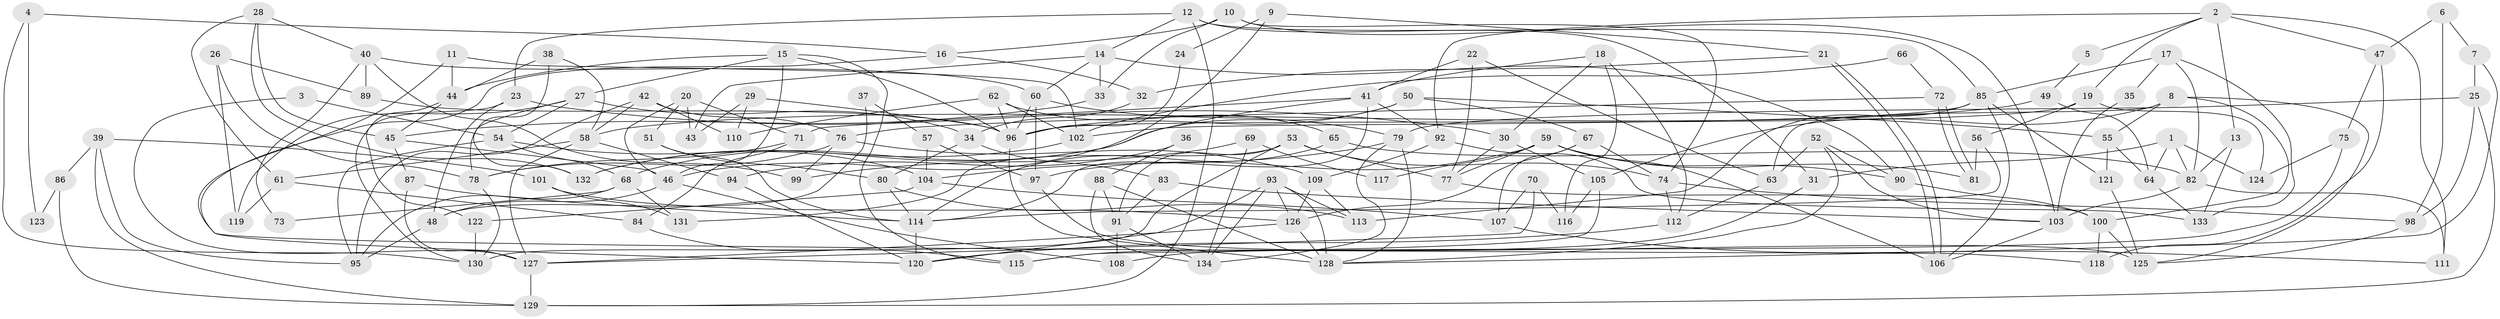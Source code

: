 // coarse degree distribution, {8: 0.07407407407407407, 7: 0.1111111111111111, 6: 0.2345679012345679, 3: 0.2345679012345679, 4: 0.1728395061728395, 5: 0.13580246913580246, 2: 0.012345679012345678, 12: 0.012345679012345678, 9: 0.012345679012345678}
// Generated by graph-tools (version 1.1) at 2025/52/02/27/25 19:52:04]
// undirected, 134 vertices, 268 edges
graph export_dot {
graph [start="1"]
  node [color=gray90,style=filled];
  1;
  2;
  3;
  4;
  5;
  6;
  7;
  8;
  9;
  10;
  11;
  12;
  13;
  14;
  15;
  16;
  17;
  18;
  19;
  20;
  21;
  22;
  23;
  24;
  25;
  26;
  27;
  28;
  29;
  30;
  31;
  32;
  33;
  34;
  35;
  36;
  37;
  38;
  39;
  40;
  41;
  42;
  43;
  44;
  45;
  46;
  47;
  48;
  49;
  50;
  51;
  52;
  53;
  54;
  55;
  56;
  57;
  58;
  59;
  60;
  61;
  62;
  63;
  64;
  65;
  66;
  67;
  68;
  69;
  70;
  71;
  72;
  73;
  74;
  75;
  76;
  77;
  78;
  79;
  80;
  81;
  82;
  83;
  84;
  85;
  86;
  87;
  88;
  89;
  90;
  91;
  92;
  93;
  94;
  95;
  96;
  97;
  98;
  99;
  100;
  101;
  102;
  103;
  104;
  105;
  106;
  107;
  108;
  109;
  110;
  111;
  112;
  113;
  114;
  115;
  116;
  117;
  118;
  119;
  120;
  121;
  122;
  123;
  124;
  125;
  126;
  127;
  128;
  129;
  130;
  131;
  132;
  133;
  134;
  1 -- 31;
  1 -- 82;
  1 -- 64;
  1 -- 124;
  2 -- 92;
  2 -- 19;
  2 -- 5;
  2 -- 13;
  2 -- 47;
  2 -- 111;
  3 -- 127;
  3 -- 54;
  4 -- 16;
  4 -- 130;
  4 -- 123;
  5 -- 49;
  6 -- 98;
  6 -- 47;
  6 -- 7;
  7 -- 128;
  7 -- 25;
  8 -- 100;
  8 -- 125;
  8 -- 55;
  8 -- 63;
  8 -- 105;
  9 -- 46;
  9 -- 21;
  9 -- 24;
  10 -- 33;
  10 -- 103;
  10 -- 16;
  10 -- 74;
  11 -- 118;
  11 -- 102;
  11 -- 44;
  12 -- 14;
  12 -- 23;
  12 -- 31;
  12 -- 85;
  12 -- 129;
  13 -- 133;
  13 -- 82;
  14 -- 60;
  14 -- 90;
  14 -- 33;
  14 -- 43;
  15 -- 46;
  15 -- 96;
  15 -- 27;
  15 -- 44;
  15 -- 115;
  16 -- 120;
  16 -- 32;
  17 -- 82;
  17 -- 85;
  17 -- 35;
  17 -- 133;
  18 -- 116;
  18 -- 30;
  18 -- 41;
  18 -- 112;
  19 -- 56;
  19 -- 96;
  19 -- 124;
  20 -- 51;
  20 -- 71;
  20 -- 43;
  20 -- 46;
  21 -- 106;
  21 -- 106;
  21 -- 32;
  22 -- 77;
  22 -- 63;
  22 -- 41;
  23 -- 130;
  23 -- 48;
  23 -- 30;
  24 -- 96;
  25 -- 79;
  25 -- 98;
  25 -- 129;
  26 -- 119;
  26 -- 78;
  26 -- 89;
  27 -- 34;
  27 -- 54;
  27 -- 78;
  27 -- 119;
  28 -- 61;
  28 -- 45;
  28 -- 40;
  28 -- 132;
  29 -- 43;
  29 -- 96;
  29 -- 110;
  30 -- 77;
  30 -- 105;
  31 -- 115;
  32 -- 34;
  33 -- 45;
  34 -- 83;
  34 -- 80;
  35 -- 103;
  36 -- 88;
  36 -- 94;
  37 -- 57;
  37 -- 48;
  38 -- 44;
  38 -- 132;
  38 -- 58;
  39 -- 95;
  39 -- 129;
  39 -- 86;
  39 -- 101;
  40 -- 89;
  40 -- 60;
  40 -- 73;
  40 -- 99;
  41 -- 68;
  41 -- 71;
  41 -- 92;
  41 -- 114;
  42 -- 110;
  42 -- 76;
  42 -- 58;
  42 -- 95;
  44 -- 45;
  44 -- 122;
  45 -- 87;
  45 -- 46;
  46 -- 48;
  46 -- 108;
  47 -- 75;
  47 -- 118;
  48 -- 95;
  49 -- 64;
  49 -- 58;
  50 -- 67;
  50 -- 96;
  50 -- 55;
  50 -- 132;
  51 -- 80;
  51 -- 114;
  52 -- 103;
  52 -- 128;
  52 -- 63;
  52 -- 90;
  53 -- 74;
  53 -- 77;
  53 -- 91;
  53 -- 130;
  53 -- 131;
  54 -- 95;
  54 -- 68;
  54 -- 104;
  55 -- 64;
  55 -- 121;
  56 -- 114;
  56 -- 81;
  57 -- 97;
  57 -- 104;
  58 -- 61;
  58 -- 94;
  58 -- 127;
  59 -- 97;
  59 -- 106;
  59 -- 77;
  59 -- 81;
  59 -- 90;
  59 -- 117;
  60 -- 96;
  60 -- 79;
  60 -- 97;
  61 -- 84;
  61 -- 119;
  62 -- 65;
  62 -- 102;
  62 -- 96;
  62 -- 110;
  63 -- 112;
  64 -- 133;
  65 -- 114;
  65 -- 82;
  66 -- 102;
  66 -- 72;
  67 -- 126;
  67 -- 74;
  67 -- 107;
  68 -- 73;
  68 -- 95;
  68 -- 131;
  69 -- 134;
  69 -- 99;
  69 -- 117;
  70 -- 107;
  70 -- 127;
  70 -- 116;
  71 -- 78;
  71 -- 84;
  72 -- 76;
  72 -- 81;
  72 -- 81;
  74 -- 112;
  74 -- 98;
  75 -- 108;
  75 -- 124;
  76 -- 109;
  76 -- 78;
  76 -- 99;
  77 -- 100;
  78 -- 130;
  79 -- 134;
  79 -- 104;
  79 -- 128;
  80 -- 113;
  80 -- 114;
  82 -- 111;
  82 -- 103;
  83 -- 91;
  83 -- 103;
  84 -- 115;
  85 -- 113;
  85 -- 102;
  85 -- 106;
  85 -- 121;
  86 -- 129;
  86 -- 123;
  87 -- 114;
  87 -- 127;
  88 -- 91;
  88 -- 128;
  88 -- 134;
  89 -- 96;
  90 -- 100;
  91 -- 134;
  91 -- 108;
  92 -- 133;
  92 -- 109;
  93 -- 126;
  93 -- 128;
  93 -- 113;
  93 -- 120;
  93 -- 134;
  94 -- 120;
  96 -- 128;
  97 -- 125;
  98 -- 125;
  100 -- 125;
  100 -- 118;
  101 -- 131;
  101 -- 126;
  102 -- 132;
  103 -- 106;
  104 -- 107;
  104 -- 122;
  105 -- 115;
  105 -- 116;
  107 -- 111;
  109 -- 126;
  109 -- 113;
  112 -- 120;
  114 -- 120;
  121 -- 125;
  122 -- 130;
  126 -- 127;
  126 -- 128;
  127 -- 129;
}
